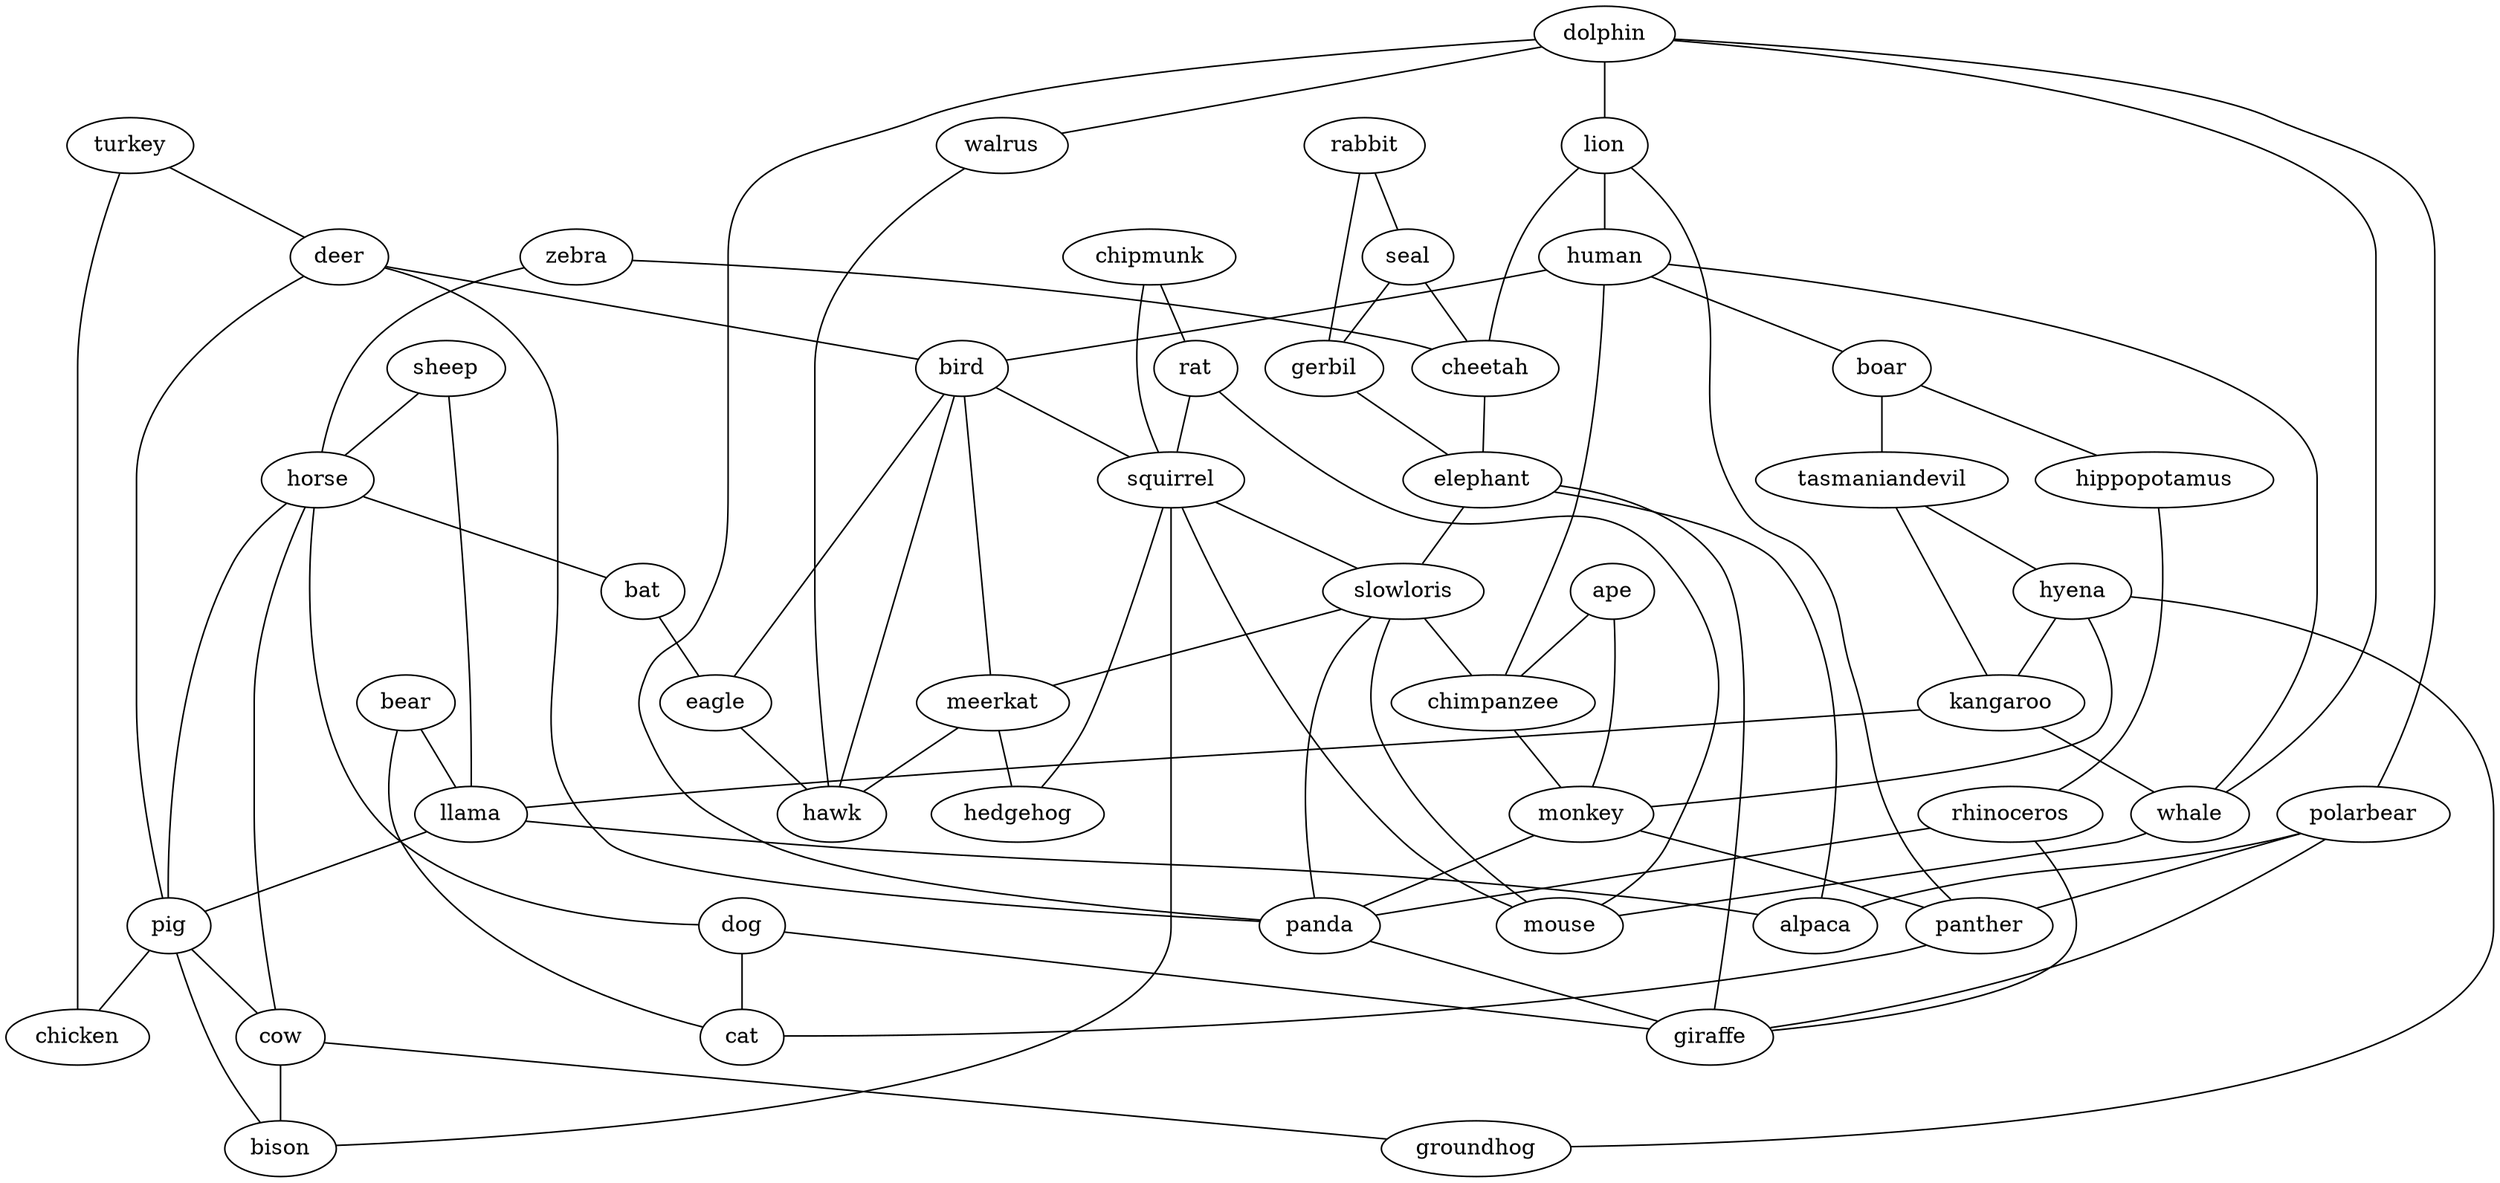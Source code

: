 strict graph  {
	rabbit -- seal	 [weight=1];
	rabbit -- gerbil	 [weight=1];
	turkey -- deer	 [weight=1];
	turkey -- chicken	 [weight=1];
	dolphin -- lion	 [weight=1];
	dolphin -- polarbear	 [weight=1];
	dolphin -- whale	 [weight=1];
	dolphin -- panda	 [weight=1];
	dolphin -- walrus	 [weight=1];
	deer -- bird	 [weight=1];
	deer -- pig	 [weight=1];
	deer -- panda	 [weight=1];
	lion -- human	 [weight=1];
	lion -- cheetah	 [weight=1];
	lion -- panther	 [weight=1];
	zebra -- cheetah	 [weight=1];
	zebra -- horse	 [weight=1];
	human -- boar	 [weight=1];
	human -- bird	 [weight=1];
	human -- chimpanzee	 [weight=1];
	human -- whale	 [weight=1];
	seal -- gerbil	 [weight=1];
	seal -- cheetah	 [weight=1];
	boar -- hippopotamus	 [weight=1];
	boar -- tasmaniandevil	 [weight=1];
	hippopotamus -- rhinoceros	 [weight=1];
	tasmaniandevil -- hyena	 [weight=1];
	tasmaniandevil -- kangaroo	 [weight=1];
	hyena -- kangaroo	 [weight=1];
	hyena -- monkey	 [weight=1];
	hyena -- groundhog	 [weight=1];
	gerbil -- elephant	 [weight=1];
	rhinoceros -- panda	 [weight=1];
	rhinoceros -- giraffe	 [weight=1];
	chipmunk -- rat	 [weight=1];
	chipmunk -- squirrel	 [weight=1];
	cheetah -- elephant	 [weight=1];
	ape -- chimpanzee	 [weight=1];
	ape -- monkey	 [weight=1];
	bird -- squirrel	 [weight=1];
	bird -- meerkat	 [weight=1];
	bird -- eagle	 [weight=1];
	bird -- hawk	 [weight=1];
	rat -- squirrel	 [weight=1];
	rat -- mouse	 [weight=1];
	polarbear -- alpaca	 [weight=1];
	polarbear -- panther	 [weight=1];
	polarbear -- giraffe	 [weight=1];
	sheep -- horse	 [weight=1];
	sheep -- llama	 [weight=1];
	squirrel -- slowloris	 [weight=1];
	squirrel -- bison	 [weight=1];
	squirrel -- mouse	 [weight=1];
	squirrel -- hedgehog	 [weight=1];
	kangaroo -- llama	 [weight=1];
	kangaroo -- whale	 [weight=1];
	elephant -- slowloris	 [weight=1];
	elephant -- alpaca	 [weight=1];
	elephant -- giraffe	 [weight=1];
	horse -- pig	 [weight=1];
	horse -- bat	 [weight=1];
	horse -- cow	 [weight=1];
	horse -- dog	 [weight=1];
	bear -- llama	 [weight=1];
	bear -- cat	 [weight=1];
	slowloris -- chimpanzee	 [weight=1];
	slowloris -- panda	 [weight=1];
	slowloris -- meerkat	 [weight=1];
	slowloris -- mouse	 [weight=1];
	chimpanzee -- monkey	 [weight=1];
	llama -- alpaca	 [weight=1];
	llama -- pig	 [weight=1];
	whale -- mouse	 [weight=1];
	pig -- cow	 [weight=1];
	pig -- chicken	 [weight=1];
	pig -- bison	 [weight=1];
	monkey -- panther	 [weight=1];
	monkey -- panda	 [weight=1];
	bat -- eagle	 [weight=1];
	cow -- groundhog	 [weight=1];
	cow -- bison	 [weight=1];
	panther -- cat	 [weight=1];
	dog -- cat	 [weight=1];
	dog -- giraffe	 [weight=1];
	panda -- giraffe	 [weight=1];
	meerkat -- hawk	 [weight=1];
	meerkat -- hedgehog	 [weight=1];
	walrus -- hawk	 [weight=1];
	eagle -- hawk	 [weight=1];
}
